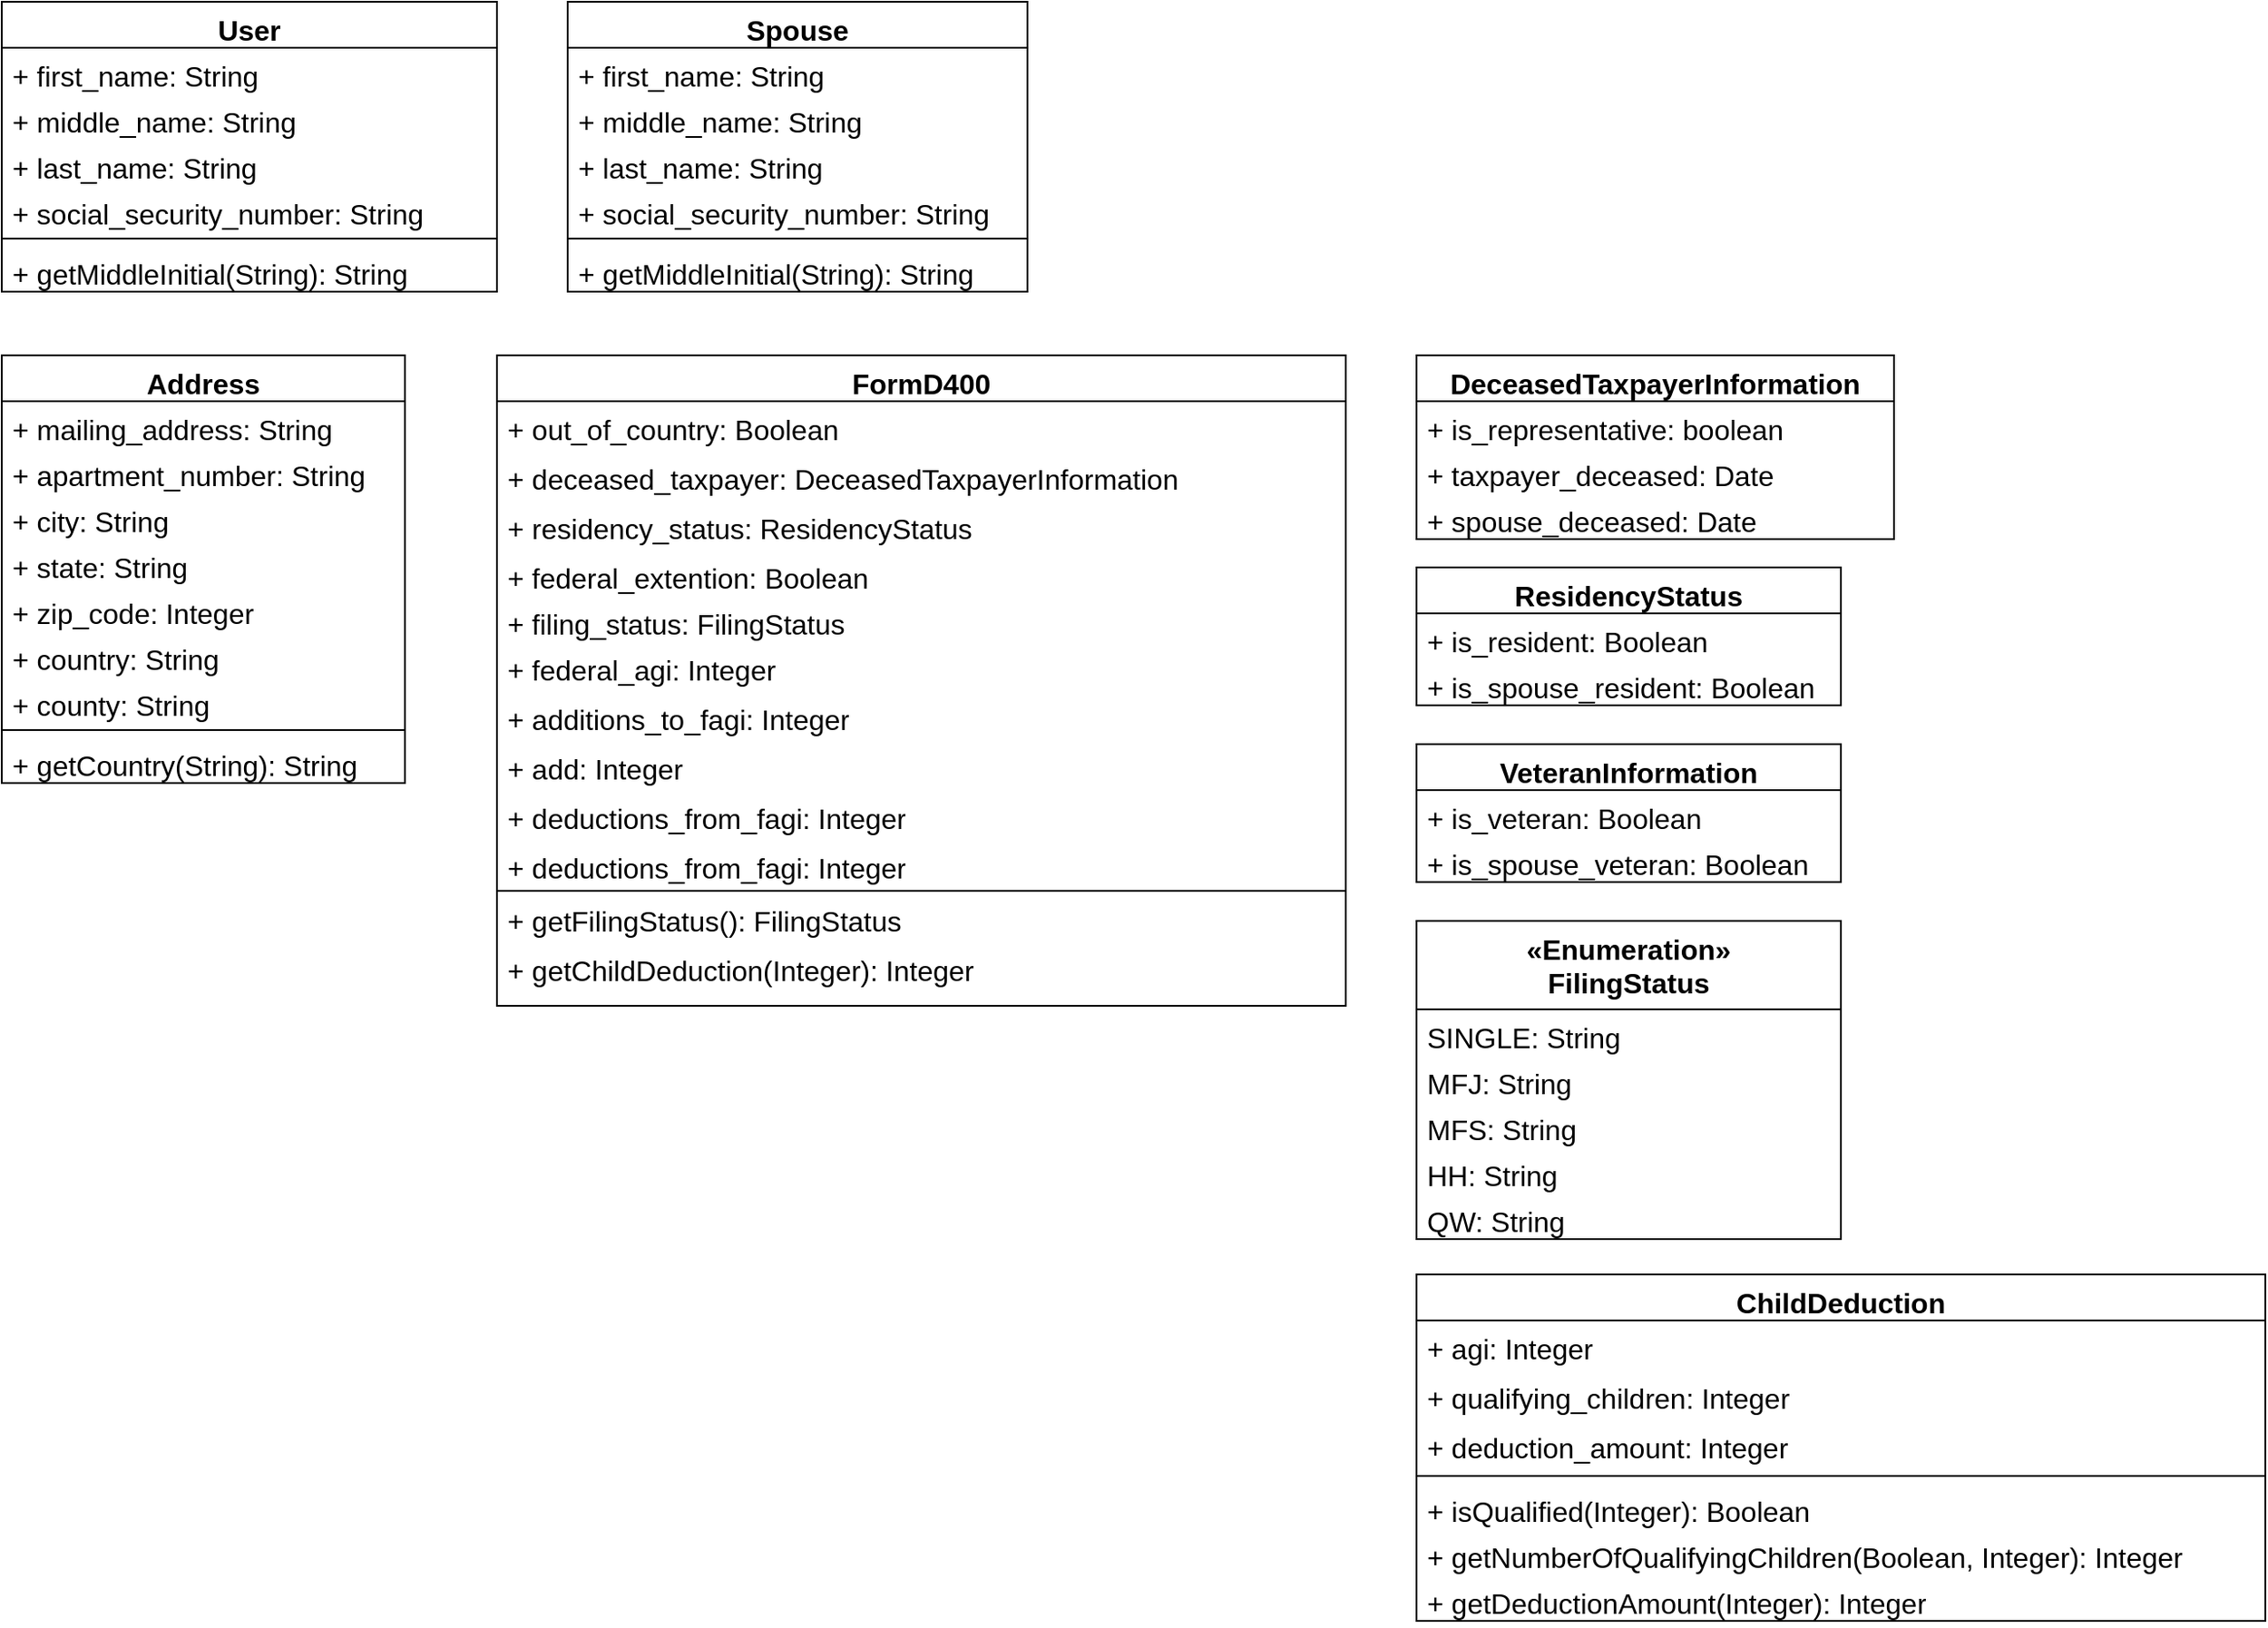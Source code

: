 <mxfile version="23.1.1" type="github">
  <diagram id="C5RBs43oDa-KdzZeNtuy" name="Page-1">
    <mxGraphModel dx="1306" dy="910" grid="1" gridSize="10" guides="1" tooltips="1" connect="1" arrows="1" fold="1" page="1" pageScale="1" pageWidth="827" pageHeight="1169" math="0" shadow="0">
      <root>
        <mxCell id="WIyWlLk6GJQsqaUBKTNV-0" />
        <mxCell id="WIyWlLk6GJQsqaUBKTNV-1" parent="WIyWlLk6GJQsqaUBKTNV-0" />
        <mxCell id="YwtdNWmRTTKCq9kBnkPt-0" value="User" style="swimlane;fontStyle=1;align=center;verticalAlign=top;childLayout=stackLayout;horizontal=1;startSize=26;horizontalStack=0;resizeParent=1;resizeParentMax=0;resizeLast=0;collapsible=1;marginBottom=0;whiteSpace=wrap;html=1;fontSize=16;" vertex="1" parent="WIyWlLk6GJQsqaUBKTNV-1">
          <mxGeometry y="120" width="280" height="164" as="geometry" />
        </mxCell>
        <mxCell id="YwtdNWmRTTKCq9kBnkPt-5" value="+ first_name: String" style="text;strokeColor=none;fillColor=none;align=left;verticalAlign=top;spacingLeft=4;spacingRight=4;overflow=hidden;rotatable=0;points=[[0,0.5],[1,0.5]];portConstraint=eastwest;whiteSpace=wrap;html=1;fontSize=16;" vertex="1" parent="YwtdNWmRTTKCq9kBnkPt-0">
          <mxGeometry y="26" width="280" height="26" as="geometry" />
        </mxCell>
        <mxCell id="YwtdNWmRTTKCq9kBnkPt-6" value="+ middle_name: String" style="text;strokeColor=none;fillColor=none;align=left;verticalAlign=top;spacingLeft=4;spacingRight=4;overflow=hidden;rotatable=0;points=[[0,0.5],[1,0.5]];portConstraint=eastwest;whiteSpace=wrap;html=1;fontSize=16;" vertex="1" parent="YwtdNWmRTTKCq9kBnkPt-0">
          <mxGeometry y="52" width="280" height="26" as="geometry" />
        </mxCell>
        <mxCell id="YwtdNWmRTTKCq9kBnkPt-8" value="+ last_name: String" style="text;strokeColor=none;fillColor=none;align=left;verticalAlign=top;spacingLeft=4;spacingRight=4;overflow=hidden;rotatable=0;points=[[0,0.5],[1,0.5]];portConstraint=eastwest;whiteSpace=wrap;html=1;fontSize=16;" vertex="1" parent="YwtdNWmRTTKCq9kBnkPt-0">
          <mxGeometry y="78" width="280" height="26" as="geometry" />
        </mxCell>
        <mxCell id="YwtdNWmRTTKCq9kBnkPt-26" value="+ social_security_number: String" style="text;strokeColor=none;fillColor=none;align=left;verticalAlign=top;spacingLeft=4;spacingRight=4;overflow=hidden;rotatable=0;points=[[0,0.5],[1,0.5]];portConstraint=eastwest;whiteSpace=wrap;html=1;fontSize=16;" vertex="1" parent="YwtdNWmRTTKCq9kBnkPt-0">
          <mxGeometry y="104" width="280" height="26" as="geometry" />
        </mxCell>
        <mxCell id="YwtdNWmRTTKCq9kBnkPt-2" value="" style="line;strokeWidth=1;fillColor=none;align=left;verticalAlign=middle;spacingTop=-1;spacingLeft=3;spacingRight=3;rotatable=0;labelPosition=right;points=[];portConstraint=eastwest;strokeColor=inherit;fontSize=16;" vertex="1" parent="YwtdNWmRTTKCq9kBnkPt-0">
          <mxGeometry y="130" width="280" height="8" as="geometry" />
        </mxCell>
        <mxCell id="YwtdNWmRTTKCq9kBnkPt-3" value="+ getMiddleInitial(String): String" style="text;strokeColor=none;fillColor=none;align=left;verticalAlign=top;spacingLeft=4;spacingRight=4;overflow=hidden;rotatable=0;points=[[0,0.5],[1,0.5]];portConstraint=eastwest;whiteSpace=wrap;html=1;fontSize=16;" vertex="1" parent="YwtdNWmRTTKCq9kBnkPt-0">
          <mxGeometry y="138" width="280" height="26" as="geometry" />
        </mxCell>
        <mxCell id="YwtdNWmRTTKCq9kBnkPt-9" value="Spouse" style="swimlane;fontStyle=1;align=center;verticalAlign=top;childLayout=stackLayout;horizontal=1;startSize=26;horizontalStack=0;resizeParent=1;resizeParentMax=0;resizeLast=0;collapsible=1;marginBottom=0;whiteSpace=wrap;html=1;fontSize=16;" vertex="1" parent="WIyWlLk6GJQsqaUBKTNV-1">
          <mxGeometry x="320" y="120" width="260" height="164" as="geometry" />
        </mxCell>
        <mxCell id="YwtdNWmRTTKCq9kBnkPt-13" value="+ first_name: String" style="text;strokeColor=none;fillColor=none;align=left;verticalAlign=top;spacingLeft=4;spacingRight=4;overflow=hidden;rotatable=0;points=[[0,0.5],[1,0.5]];portConstraint=eastwest;whiteSpace=wrap;html=1;fontSize=16;" vertex="1" parent="YwtdNWmRTTKCq9kBnkPt-9">
          <mxGeometry y="26" width="260" height="26" as="geometry" />
        </mxCell>
        <mxCell id="YwtdNWmRTTKCq9kBnkPt-14" value="+ middle_name: String" style="text;strokeColor=none;fillColor=none;align=left;verticalAlign=top;spacingLeft=4;spacingRight=4;overflow=hidden;rotatable=0;points=[[0,0.5],[1,0.5]];portConstraint=eastwest;whiteSpace=wrap;html=1;fontSize=16;" vertex="1" parent="YwtdNWmRTTKCq9kBnkPt-9">
          <mxGeometry y="52" width="260" height="26" as="geometry" />
        </mxCell>
        <mxCell id="YwtdNWmRTTKCq9kBnkPt-15" value="+ last_name: String" style="text;strokeColor=none;fillColor=none;align=left;verticalAlign=top;spacingLeft=4;spacingRight=4;overflow=hidden;rotatable=0;points=[[0,0.5],[1,0.5]];portConstraint=eastwest;whiteSpace=wrap;html=1;fontSize=16;" vertex="1" parent="YwtdNWmRTTKCq9kBnkPt-9">
          <mxGeometry y="78" width="260" height="26" as="geometry" />
        </mxCell>
        <mxCell id="YwtdNWmRTTKCq9kBnkPt-27" value="+ social_security_number: String" style="text;strokeColor=none;fillColor=none;align=left;verticalAlign=top;spacingLeft=4;spacingRight=4;overflow=hidden;rotatable=0;points=[[0,0.5],[1,0.5]];portConstraint=eastwest;whiteSpace=wrap;html=1;fontSize=16;" vertex="1" parent="YwtdNWmRTTKCq9kBnkPt-9">
          <mxGeometry y="104" width="260" height="26" as="geometry" />
        </mxCell>
        <mxCell id="YwtdNWmRTTKCq9kBnkPt-11" value="" style="line;strokeWidth=1;fillColor=none;align=left;verticalAlign=middle;spacingTop=-1;spacingLeft=3;spacingRight=3;rotatable=0;labelPosition=right;points=[];portConstraint=eastwest;strokeColor=inherit;fontSize=16;" vertex="1" parent="YwtdNWmRTTKCq9kBnkPt-9">
          <mxGeometry y="130" width="260" height="8" as="geometry" />
        </mxCell>
        <mxCell id="YwtdNWmRTTKCq9kBnkPt-12" value="+ getMiddleInitial(String): String" style="text;strokeColor=none;fillColor=none;align=left;verticalAlign=top;spacingLeft=4;spacingRight=4;overflow=hidden;rotatable=0;points=[[0,0.5],[1,0.5]];portConstraint=eastwest;whiteSpace=wrap;html=1;fontSize=16;" vertex="1" parent="YwtdNWmRTTKCq9kBnkPt-9">
          <mxGeometry y="138" width="260" height="26" as="geometry" />
        </mxCell>
        <mxCell id="YwtdNWmRTTKCq9kBnkPt-16" value="Address" style="swimlane;fontStyle=1;align=center;verticalAlign=top;childLayout=stackLayout;horizontal=1;startSize=26;horizontalStack=0;resizeParent=1;resizeParentMax=0;resizeLast=0;collapsible=1;marginBottom=0;whiteSpace=wrap;html=1;fontSize=16;" vertex="1" parent="WIyWlLk6GJQsqaUBKTNV-1">
          <mxGeometry y="320" width="228" height="242" as="geometry" />
        </mxCell>
        <mxCell id="YwtdNWmRTTKCq9kBnkPt-24" value="+ mailing_address: String" style="text;strokeColor=none;fillColor=none;align=left;verticalAlign=top;spacingLeft=4;spacingRight=4;overflow=hidden;rotatable=0;points=[[0,0.5],[1,0.5]];portConstraint=eastwest;whiteSpace=wrap;html=1;fontSize=16;" vertex="1" parent="YwtdNWmRTTKCq9kBnkPt-16">
          <mxGeometry y="26" width="228" height="26" as="geometry" />
        </mxCell>
        <mxCell id="YwtdNWmRTTKCq9kBnkPt-25" value="+ apartment_number: String" style="text;strokeColor=none;fillColor=none;align=left;verticalAlign=top;spacingLeft=4;spacingRight=4;overflow=hidden;rotatable=0;points=[[0,0.5],[1,0.5]];portConstraint=eastwest;whiteSpace=wrap;html=1;fontSize=16;" vertex="1" parent="YwtdNWmRTTKCq9kBnkPt-16">
          <mxGeometry y="52" width="228" height="26" as="geometry" />
        </mxCell>
        <mxCell id="YwtdNWmRTTKCq9kBnkPt-20" value="+ city: String" style="text;strokeColor=none;fillColor=none;align=left;verticalAlign=top;spacingLeft=4;spacingRight=4;overflow=hidden;rotatable=0;points=[[0,0.5],[1,0.5]];portConstraint=eastwest;whiteSpace=wrap;html=1;fontSize=16;" vertex="1" parent="YwtdNWmRTTKCq9kBnkPt-16">
          <mxGeometry y="78" width="228" height="26" as="geometry" />
        </mxCell>
        <mxCell id="YwtdNWmRTTKCq9kBnkPt-17" value="+ state: String" style="text;strokeColor=none;fillColor=none;align=left;verticalAlign=top;spacingLeft=4;spacingRight=4;overflow=hidden;rotatable=0;points=[[0,0.5],[1,0.5]];portConstraint=eastwest;whiteSpace=wrap;html=1;fontSize=16;" vertex="1" parent="YwtdNWmRTTKCq9kBnkPt-16">
          <mxGeometry y="104" width="228" height="26" as="geometry" />
        </mxCell>
        <mxCell id="YwtdNWmRTTKCq9kBnkPt-21" value="+ zip_code: Integer" style="text;strokeColor=none;fillColor=none;align=left;verticalAlign=top;spacingLeft=4;spacingRight=4;overflow=hidden;rotatable=0;points=[[0,0.5],[1,0.5]];portConstraint=eastwest;whiteSpace=wrap;html=1;fontSize=16;" vertex="1" parent="YwtdNWmRTTKCq9kBnkPt-16">
          <mxGeometry y="130" width="228" height="26" as="geometry" />
        </mxCell>
        <mxCell id="YwtdNWmRTTKCq9kBnkPt-22" value="+ country: String" style="text;strokeColor=none;fillColor=none;align=left;verticalAlign=top;spacingLeft=4;spacingRight=4;overflow=hidden;rotatable=0;points=[[0,0.5],[1,0.5]];portConstraint=eastwest;whiteSpace=wrap;html=1;fontSize=16;" vertex="1" parent="YwtdNWmRTTKCq9kBnkPt-16">
          <mxGeometry y="156" width="228" height="26" as="geometry" />
        </mxCell>
        <mxCell id="YwtdNWmRTTKCq9kBnkPt-23" value="+ county: String" style="text;strokeColor=none;fillColor=none;align=left;verticalAlign=top;spacingLeft=4;spacingRight=4;overflow=hidden;rotatable=0;points=[[0,0.5],[1,0.5]];portConstraint=eastwest;whiteSpace=wrap;html=1;fontSize=16;" vertex="1" parent="YwtdNWmRTTKCq9kBnkPt-16">
          <mxGeometry y="182" width="228" height="26" as="geometry" />
        </mxCell>
        <mxCell id="YwtdNWmRTTKCq9kBnkPt-18" value="" style="line;strokeWidth=1;fillColor=none;align=left;verticalAlign=middle;spacingTop=-1;spacingLeft=3;spacingRight=3;rotatable=0;labelPosition=right;points=[];portConstraint=eastwest;strokeColor=inherit;fontSize=16;" vertex="1" parent="YwtdNWmRTTKCq9kBnkPt-16">
          <mxGeometry y="208" width="228" height="8" as="geometry" />
        </mxCell>
        <mxCell id="YwtdNWmRTTKCq9kBnkPt-19" value="+ getCountry(String): String" style="text;strokeColor=none;fillColor=none;align=left;verticalAlign=top;spacingLeft=4;spacingRight=4;overflow=hidden;rotatable=0;points=[[0,0.5],[1,0.5]];portConstraint=eastwest;whiteSpace=wrap;html=1;fontSize=16;" vertex="1" parent="YwtdNWmRTTKCq9kBnkPt-16">
          <mxGeometry y="216" width="228" height="26" as="geometry" />
        </mxCell>
        <mxCell id="YwtdNWmRTTKCq9kBnkPt-28" value="FormD400" style="swimlane;fontStyle=1;align=center;verticalAlign=top;childLayout=stackLayout;horizontal=1;startSize=26;horizontalStack=0;resizeParent=1;resizeParentMax=0;resizeLast=0;collapsible=1;marginBottom=0;whiteSpace=wrap;html=1;fontSize=16;" vertex="1" parent="WIyWlLk6GJQsqaUBKTNV-1">
          <mxGeometry x="280" y="320" width="480" height="368" as="geometry" />
        </mxCell>
        <mxCell id="YwtdNWmRTTKCq9kBnkPt-35" value="+ out_of_country: Boolean" style="text;strokeColor=none;fillColor=none;align=left;verticalAlign=top;spacingLeft=4;spacingRight=4;overflow=hidden;rotatable=0;points=[[0,0.5],[1,0.5]];portConstraint=eastwest;whiteSpace=wrap;html=1;fontSize=16;" vertex="1" parent="YwtdNWmRTTKCq9kBnkPt-28">
          <mxGeometry y="26" width="480" height="28" as="geometry" />
        </mxCell>
        <mxCell id="YwtdNWmRTTKCq9kBnkPt-34" value="+ deceased_taxpayer:&amp;nbsp;DeceasedTaxpayerInformation" style="text;strokeColor=none;fillColor=none;align=left;verticalAlign=top;spacingLeft=4;spacingRight=4;overflow=hidden;rotatable=0;points=[[0,0.5],[1,0.5]];portConstraint=eastwest;whiteSpace=wrap;html=1;fontSize=16;" vertex="1" parent="YwtdNWmRTTKCq9kBnkPt-28">
          <mxGeometry y="54" width="480" height="28" as="geometry" />
        </mxCell>
        <mxCell id="YwtdNWmRTTKCq9kBnkPt-46" value="+ residency_status: ResidencyStatus" style="text;strokeColor=none;fillColor=none;align=left;verticalAlign=top;spacingLeft=4;spacingRight=4;overflow=hidden;rotatable=0;points=[[0,0.5],[1,0.5]];portConstraint=eastwest;whiteSpace=wrap;html=1;fontSize=16;" vertex="1" parent="YwtdNWmRTTKCq9kBnkPt-28">
          <mxGeometry y="82" width="480" height="28" as="geometry" />
        </mxCell>
        <mxCell id="YwtdNWmRTTKCq9kBnkPt-53" value="+ federal_extention: Boolean" style="text;strokeColor=none;fillColor=none;align=left;verticalAlign=top;spacingLeft=4;spacingRight=4;overflow=hidden;rotatable=0;points=[[0,0.5],[1,0.5]];portConstraint=eastwest;whiteSpace=wrap;html=1;fontSize=16;" vertex="1" parent="YwtdNWmRTTKCq9kBnkPt-28">
          <mxGeometry y="110" width="480" height="26" as="geometry" />
        </mxCell>
        <mxCell id="YwtdNWmRTTKCq9kBnkPt-29" value="+ filing_status: FilingStatus" style="text;strokeColor=none;fillColor=none;align=left;verticalAlign=top;spacingLeft=4;spacingRight=4;overflow=hidden;rotatable=0;points=[[0,0.5],[1,0.5]];portConstraint=eastwest;whiteSpace=wrap;html=1;fontSize=16;" vertex="1" parent="YwtdNWmRTTKCq9kBnkPt-28">
          <mxGeometry y="136" width="480" height="26" as="geometry" />
        </mxCell>
        <mxCell id="YwtdNWmRTTKCq9kBnkPt-32" value="+ federal_agi: Integer" style="text;strokeColor=none;fillColor=none;align=left;verticalAlign=top;spacingLeft=4;spacingRight=4;overflow=hidden;rotatable=0;points=[[0,0.5],[1,0.5]];portConstraint=eastwest;whiteSpace=wrap;html=1;fontSize=16;" vertex="1" parent="YwtdNWmRTTKCq9kBnkPt-28">
          <mxGeometry y="162" width="480" height="28" as="geometry" />
        </mxCell>
        <mxCell id="YwtdNWmRTTKCq9kBnkPt-33" value="+ additions_to_fagi: Integer" style="text;strokeColor=none;fillColor=none;align=left;verticalAlign=top;spacingLeft=4;spacingRight=4;overflow=hidden;rotatable=0;points=[[0,0.5],[1,0.5]];portConstraint=eastwest;whiteSpace=wrap;html=1;fontSize=16;" vertex="1" parent="YwtdNWmRTTKCq9kBnkPt-28">
          <mxGeometry y="190" width="480" height="28" as="geometry" />
        </mxCell>
        <mxCell id="YwtdNWmRTTKCq9kBnkPt-64" value="+ add: Integer" style="text;strokeColor=none;fillColor=none;align=left;verticalAlign=top;spacingLeft=4;spacingRight=4;overflow=hidden;rotatable=0;points=[[0,0.5],[1,0.5]];portConstraint=eastwest;whiteSpace=wrap;html=1;fontSize=16;" vertex="1" parent="YwtdNWmRTTKCq9kBnkPt-28">
          <mxGeometry y="218" width="480" height="28" as="geometry" />
        </mxCell>
        <mxCell id="YwtdNWmRTTKCq9kBnkPt-65" value="+ deductions_from_fagi: Integer" style="text;strokeColor=none;fillColor=none;align=left;verticalAlign=top;spacingLeft=4;spacingRight=4;overflow=hidden;rotatable=0;points=[[0,0.5],[1,0.5]];portConstraint=eastwest;whiteSpace=wrap;html=1;fontSize=16;" vertex="1" parent="YwtdNWmRTTKCq9kBnkPt-28">
          <mxGeometry y="246" width="480" height="28" as="geometry" />
        </mxCell>
        <mxCell id="YwtdNWmRTTKCq9kBnkPt-68" value="+ deductions_from_fagi: Integer" style="text;strokeColor=none;fillColor=none;align=left;verticalAlign=top;spacingLeft=4;spacingRight=4;overflow=hidden;rotatable=0;points=[[0,0.5],[1,0.5]];portConstraint=eastwest;whiteSpace=wrap;html=1;fontSize=16;" vertex="1" parent="YwtdNWmRTTKCq9kBnkPt-28">
          <mxGeometry y="274" width="480" height="28" as="geometry" />
        </mxCell>
        <mxCell id="YwtdNWmRTTKCq9kBnkPt-30" value="" style="line;strokeWidth=1;fillColor=none;align=left;verticalAlign=middle;spacingTop=-1;spacingLeft=3;spacingRight=3;rotatable=0;labelPosition=right;points=[];portConstraint=eastwest;strokeColor=inherit;fontSize=16;" vertex="1" parent="YwtdNWmRTTKCq9kBnkPt-28">
          <mxGeometry y="302" width="480" height="2" as="geometry" />
        </mxCell>
        <mxCell id="YwtdNWmRTTKCq9kBnkPt-70" value="+ getFilingStatus(): FilingStatus" style="text;strokeColor=none;fillColor=none;align=left;verticalAlign=top;spacingLeft=4;spacingRight=4;overflow=hidden;rotatable=0;points=[[0,0.5],[1,0.5]];portConstraint=eastwest;whiteSpace=wrap;html=1;fontSize=16;" vertex="1" parent="YwtdNWmRTTKCq9kBnkPt-28">
          <mxGeometry y="304" width="480" height="28" as="geometry" />
        </mxCell>
        <mxCell id="YwtdNWmRTTKCq9kBnkPt-69" value="+ getChildDeduction(Integer): Integer" style="text;strokeColor=none;fillColor=none;align=left;verticalAlign=top;spacingLeft=4;spacingRight=4;overflow=hidden;rotatable=0;points=[[0,0.5],[1,0.5]];portConstraint=eastwest;whiteSpace=wrap;html=1;fontSize=16;" vertex="1" parent="YwtdNWmRTTKCq9kBnkPt-28">
          <mxGeometry y="332" width="480" height="36" as="geometry" />
        </mxCell>
        <mxCell id="YwtdNWmRTTKCq9kBnkPt-36" value="DeceasedTaxpayerInformation" style="swimlane;fontStyle=1;align=center;verticalAlign=top;childLayout=stackLayout;horizontal=1;startSize=26;horizontalStack=0;resizeParent=1;resizeParentMax=0;resizeLast=0;collapsible=1;marginBottom=0;whiteSpace=wrap;html=1;fontSize=16;" vertex="1" parent="WIyWlLk6GJQsqaUBKTNV-1">
          <mxGeometry x="800" y="320" width="270" height="104" as="geometry" />
        </mxCell>
        <mxCell id="YwtdNWmRTTKCq9kBnkPt-37" value="+ is_representative: boolean" style="text;strokeColor=none;fillColor=none;align=left;verticalAlign=top;spacingLeft=4;spacingRight=4;overflow=hidden;rotatable=0;points=[[0,0.5],[1,0.5]];portConstraint=eastwest;whiteSpace=wrap;html=1;fontSize=16;" vertex="1" parent="YwtdNWmRTTKCq9kBnkPt-36">
          <mxGeometry y="26" width="270" height="26" as="geometry" />
        </mxCell>
        <mxCell id="YwtdNWmRTTKCq9kBnkPt-40" value="+ taxpayer_deceased: Date" style="text;strokeColor=none;fillColor=none;align=left;verticalAlign=top;spacingLeft=4;spacingRight=4;overflow=hidden;rotatable=0;points=[[0,0.5],[1,0.5]];portConstraint=eastwest;whiteSpace=wrap;html=1;fontSize=16;" vertex="1" parent="YwtdNWmRTTKCq9kBnkPt-36">
          <mxGeometry y="52" width="270" height="26" as="geometry" />
        </mxCell>
        <mxCell id="YwtdNWmRTTKCq9kBnkPt-41" value="+ spouse_deceased: Date" style="text;strokeColor=none;fillColor=none;align=left;verticalAlign=top;spacingLeft=4;spacingRight=4;overflow=hidden;rotatable=0;points=[[0,0.5],[1,0.5]];portConstraint=eastwest;whiteSpace=wrap;html=1;fontSize=16;" vertex="1" parent="YwtdNWmRTTKCq9kBnkPt-36">
          <mxGeometry y="78" width="270" height="26" as="geometry" />
        </mxCell>
        <mxCell id="YwtdNWmRTTKCq9kBnkPt-42" value="ResidencyStatus" style="swimlane;fontStyle=1;align=center;verticalAlign=top;childLayout=stackLayout;horizontal=1;startSize=26;horizontalStack=0;resizeParent=1;resizeParentMax=0;resizeLast=0;collapsible=1;marginBottom=0;whiteSpace=wrap;html=1;fontSize=16;" vertex="1" parent="WIyWlLk6GJQsqaUBKTNV-1">
          <mxGeometry x="800" y="440" width="240" height="78" as="geometry" />
        </mxCell>
        <mxCell id="YwtdNWmRTTKCq9kBnkPt-43" value="+ is_resident: Boolean" style="text;strokeColor=none;fillColor=none;align=left;verticalAlign=top;spacingLeft=4;spacingRight=4;overflow=hidden;rotatable=0;points=[[0,0.5],[1,0.5]];portConstraint=eastwest;whiteSpace=wrap;html=1;fontSize=16;" vertex="1" parent="YwtdNWmRTTKCq9kBnkPt-42">
          <mxGeometry y="26" width="240" height="26" as="geometry" />
        </mxCell>
        <mxCell id="YwtdNWmRTTKCq9kBnkPt-52" value="+ is_spouse_resident: Boolean" style="text;strokeColor=none;fillColor=none;align=left;verticalAlign=top;spacingLeft=4;spacingRight=4;overflow=hidden;rotatable=0;points=[[0,0.5],[1,0.5]];portConstraint=eastwest;whiteSpace=wrap;html=1;fontSize=16;" vertex="1" parent="YwtdNWmRTTKCq9kBnkPt-42">
          <mxGeometry y="52" width="240" height="26" as="geometry" />
        </mxCell>
        <mxCell id="YwtdNWmRTTKCq9kBnkPt-47" value="VeteranInformation" style="swimlane;fontStyle=1;align=center;verticalAlign=top;childLayout=stackLayout;horizontal=1;startSize=26;horizontalStack=0;resizeParent=1;resizeParentMax=0;resizeLast=0;collapsible=1;marginBottom=0;whiteSpace=wrap;html=1;fontSize=16;" vertex="1" parent="WIyWlLk6GJQsqaUBKTNV-1">
          <mxGeometry x="800" y="540" width="240" height="78" as="geometry" />
        </mxCell>
        <mxCell id="YwtdNWmRTTKCq9kBnkPt-48" value="+ is_veteran: Boolean" style="text;strokeColor=none;fillColor=none;align=left;verticalAlign=top;spacingLeft=4;spacingRight=4;overflow=hidden;rotatable=0;points=[[0,0.5],[1,0.5]];portConstraint=eastwest;whiteSpace=wrap;html=1;fontSize=16;" vertex="1" parent="YwtdNWmRTTKCq9kBnkPt-47">
          <mxGeometry y="26" width="240" height="26" as="geometry" />
        </mxCell>
        <mxCell id="YwtdNWmRTTKCq9kBnkPt-51" value="+ is_spouse_veteran: Boolean" style="text;strokeColor=none;fillColor=none;align=left;verticalAlign=top;spacingLeft=4;spacingRight=4;overflow=hidden;rotatable=0;points=[[0,0.5],[1,0.5]];portConstraint=eastwest;whiteSpace=wrap;html=1;fontSize=16;" vertex="1" parent="YwtdNWmRTTKCq9kBnkPt-47">
          <mxGeometry y="52" width="240" height="26" as="geometry" />
        </mxCell>
        <mxCell id="YwtdNWmRTTKCq9kBnkPt-56" value="«Enumeration»&lt;br style=&quot;border-color: var(--border-color); font-weight: 400;&quot;&gt;&lt;b style=&quot;border-color: var(--border-color);&quot;&gt;FilingStatus&lt;/b&gt;" style="swimlane;fontStyle=1;align=center;verticalAlign=top;childLayout=stackLayout;horizontal=1;startSize=50;horizontalStack=0;resizeParent=1;resizeParentMax=0;resizeLast=0;collapsible=1;marginBottom=0;whiteSpace=wrap;html=1;fontSize=16;" vertex="1" parent="WIyWlLk6GJQsqaUBKTNV-1">
          <mxGeometry x="800" y="640" width="240" height="180" as="geometry" />
        </mxCell>
        <mxCell id="YwtdNWmRTTKCq9kBnkPt-57" value="SINGLE: String" style="text;strokeColor=none;fillColor=none;align=left;verticalAlign=top;spacingLeft=4;spacingRight=4;overflow=hidden;rotatable=0;points=[[0,0.5],[1,0.5]];portConstraint=eastwest;whiteSpace=wrap;html=1;fontSize=16;" vertex="1" parent="YwtdNWmRTTKCq9kBnkPt-56">
          <mxGeometry y="50" width="240" height="26" as="geometry" />
        </mxCell>
        <mxCell id="YwtdNWmRTTKCq9kBnkPt-61" value="MFJ: String" style="text;strokeColor=none;fillColor=none;align=left;verticalAlign=top;spacingLeft=4;spacingRight=4;overflow=hidden;rotatable=0;points=[[0,0.5],[1,0.5]];portConstraint=eastwest;whiteSpace=wrap;html=1;fontSize=16;" vertex="1" parent="YwtdNWmRTTKCq9kBnkPt-56">
          <mxGeometry y="76" width="240" height="26" as="geometry" />
        </mxCell>
        <mxCell id="YwtdNWmRTTKCq9kBnkPt-63" value="MFS: String" style="text;strokeColor=none;fillColor=none;align=left;verticalAlign=top;spacingLeft=4;spacingRight=4;overflow=hidden;rotatable=0;points=[[0,0.5],[1,0.5]];portConstraint=eastwest;whiteSpace=wrap;html=1;fontSize=16;" vertex="1" parent="YwtdNWmRTTKCq9kBnkPt-56">
          <mxGeometry y="102" width="240" height="26" as="geometry" />
        </mxCell>
        <mxCell id="YwtdNWmRTTKCq9kBnkPt-62" value="HH: String" style="text;strokeColor=none;fillColor=none;align=left;verticalAlign=top;spacingLeft=4;spacingRight=4;overflow=hidden;rotatable=0;points=[[0,0.5],[1,0.5]];portConstraint=eastwest;whiteSpace=wrap;html=1;fontSize=16;" vertex="1" parent="YwtdNWmRTTKCq9kBnkPt-56">
          <mxGeometry y="128" width="240" height="26" as="geometry" />
        </mxCell>
        <mxCell id="YwtdNWmRTTKCq9kBnkPt-60" value="QW: String" style="text;strokeColor=none;fillColor=none;align=left;verticalAlign=top;spacingLeft=4;spacingRight=4;overflow=hidden;rotatable=0;points=[[0,0.5],[1,0.5]];portConstraint=eastwest;whiteSpace=wrap;html=1;fontSize=16;" vertex="1" parent="YwtdNWmRTTKCq9kBnkPt-56">
          <mxGeometry y="154" width="240" height="26" as="geometry" />
        </mxCell>
        <mxCell id="YwtdNWmRTTKCq9kBnkPt-71" value="ChildDeduction" style="swimlane;fontStyle=1;align=center;verticalAlign=top;childLayout=stackLayout;horizontal=1;startSize=26;horizontalStack=0;resizeParent=1;resizeParentMax=0;resizeLast=0;collapsible=1;marginBottom=0;whiteSpace=wrap;html=1;fontSize=16;" vertex="1" parent="WIyWlLk6GJQsqaUBKTNV-1">
          <mxGeometry x="800" y="840" width="480" height="196" as="geometry" />
        </mxCell>
        <mxCell id="YwtdNWmRTTKCq9kBnkPt-75" value="+ agi: Integer" style="text;strokeColor=none;fillColor=none;align=left;verticalAlign=top;spacingLeft=4;spacingRight=4;overflow=hidden;rotatable=0;points=[[0,0.5],[1,0.5]];portConstraint=eastwest;whiteSpace=wrap;html=1;fontSize=16;" vertex="1" parent="YwtdNWmRTTKCq9kBnkPt-71">
          <mxGeometry y="26" width="480" height="28" as="geometry" />
        </mxCell>
        <mxCell id="YwtdNWmRTTKCq9kBnkPt-77" value="+ qualifying_children: Integer" style="text;strokeColor=none;fillColor=none;align=left;verticalAlign=top;spacingLeft=4;spacingRight=4;overflow=hidden;rotatable=0;points=[[0,0.5],[1,0.5]];portConstraint=eastwest;whiteSpace=wrap;html=1;fontSize=16;" vertex="1" parent="YwtdNWmRTTKCq9kBnkPt-71">
          <mxGeometry y="54" width="480" height="28" as="geometry" />
        </mxCell>
        <mxCell id="YwtdNWmRTTKCq9kBnkPt-76" value="+ deduction_amount: Integer" style="text;strokeColor=none;fillColor=none;align=left;verticalAlign=top;spacingLeft=4;spacingRight=4;overflow=hidden;rotatable=0;points=[[0,0.5],[1,0.5]];portConstraint=eastwest;whiteSpace=wrap;html=1;fontSize=16;" vertex="1" parent="YwtdNWmRTTKCq9kBnkPt-71">
          <mxGeometry y="82" width="480" height="28" as="geometry" />
        </mxCell>
        <mxCell id="YwtdNWmRTTKCq9kBnkPt-73" value="" style="line;strokeWidth=1;fillColor=none;align=left;verticalAlign=middle;spacingTop=-1;spacingLeft=3;spacingRight=3;rotatable=0;labelPosition=right;points=[];portConstraint=eastwest;strokeColor=inherit;fontSize=16;" vertex="1" parent="YwtdNWmRTTKCq9kBnkPt-71">
          <mxGeometry y="110" width="480" height="8" as="geometry" />
        </mxCell>
        <mxCell id="YwtdNWmRTTKCq9kBnkPt-74" value="+ isQualified(Integer): Boolean" style="text;strokeColor=none;fillColor=none;align=left;verticalAlign=top;spacingLeft=4;spacingRight=4;overflow=hidden;rotatable=0;points=[[0,0.5],[1,0.5]];portConstraint=eastwest;whiteSpace=wrap;html=1;fontSize=16;" vertex="1" parent="YwtdNWmRTTKCq9kBnkPt-71">
          <mxGeometry y="118" width="480" height="26" as="geometry" />
        </mxCell>
        <mxCell id="YwtdNWmRTTKCq9kBnkPt-79" value="+ getNumberOfQualifyingChildren(Boolean, Integer): Integer" style="text;strokeColor=none;fillColor=none;align=left;verticalAlign=top;spacingLeft=4;spacingRight=4;overflow=hidden;rotatable=0;points=[[0,0.5],[1,0.5]];portConstraint=eastwest;whiteSpace=wrap;html=1;fontSize=16;" vertex="1" parent="YwtdNWmRTTKCq9kBnkPt-71">
          <mxGeometry y="144" width="480" height="26" as="geometry" />
        </mxCell>
        <mxCell id="YwtdNWmRTTKCq9kBnkPt-78" value="+ getDeductionAmount(Integer): Integer" style="text;strokeColor=none;fillColor=none;align=left;verticalAlign=top;spacingLeft=4;spacingRight=4;overflow=hidden;rotatable=0;points=[[0,0.5],[1,0.5]];portConstraint=eastwest;whiteSpace=wrap;html=1;fontSize=16;" vertex="1" parent="YwtdNWmRTTKCq9kBnkPt-71">
          <mxGeometry y="170" width="480" height="26" as="geometry" />
        </mxCell>
      </root>
    </mxGraphModel>
  </diagram>
</mxfile>
